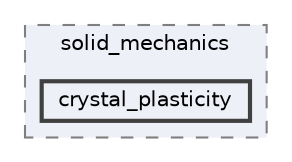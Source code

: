 digraph "/home/runner/work/neml2/neml2/include/neml2/models/solid_mechanics/crystal_plasticity"
{
 // LATEX_PDF_SIZE
  bgcolor="transparent";
  edge [fontname=Helvetica,fontsize=10,labelfontname=Helvetica,labelfontsize=10];
  node [fontname=Helvetica,fontsize=10,shape=box,height=0.2,width=0.4];
  compound=true
  subgraph clusterdir_3ea78125d847e7b8ec0f2cbebb8b73e9 {
    graph [ bgcolor="#edf0f7", pencolor="grey50", label="solid_mechanics", fontname=Helvetica,fontsize=10 style="filled,dashed", URL="dir_3ea78125d847e7b8ec0f2cbebb8b73e9.html",tooltip=""]
  dir_41c2e704b00674555d71909085c26b33 [label="crystal_plasticity", fillcolor="#edf0f7", color="grey25", style="filled,bold", URL="dir_41c2e704b00674555d71909085c26b33.html",tooltip=""];
  }
}
